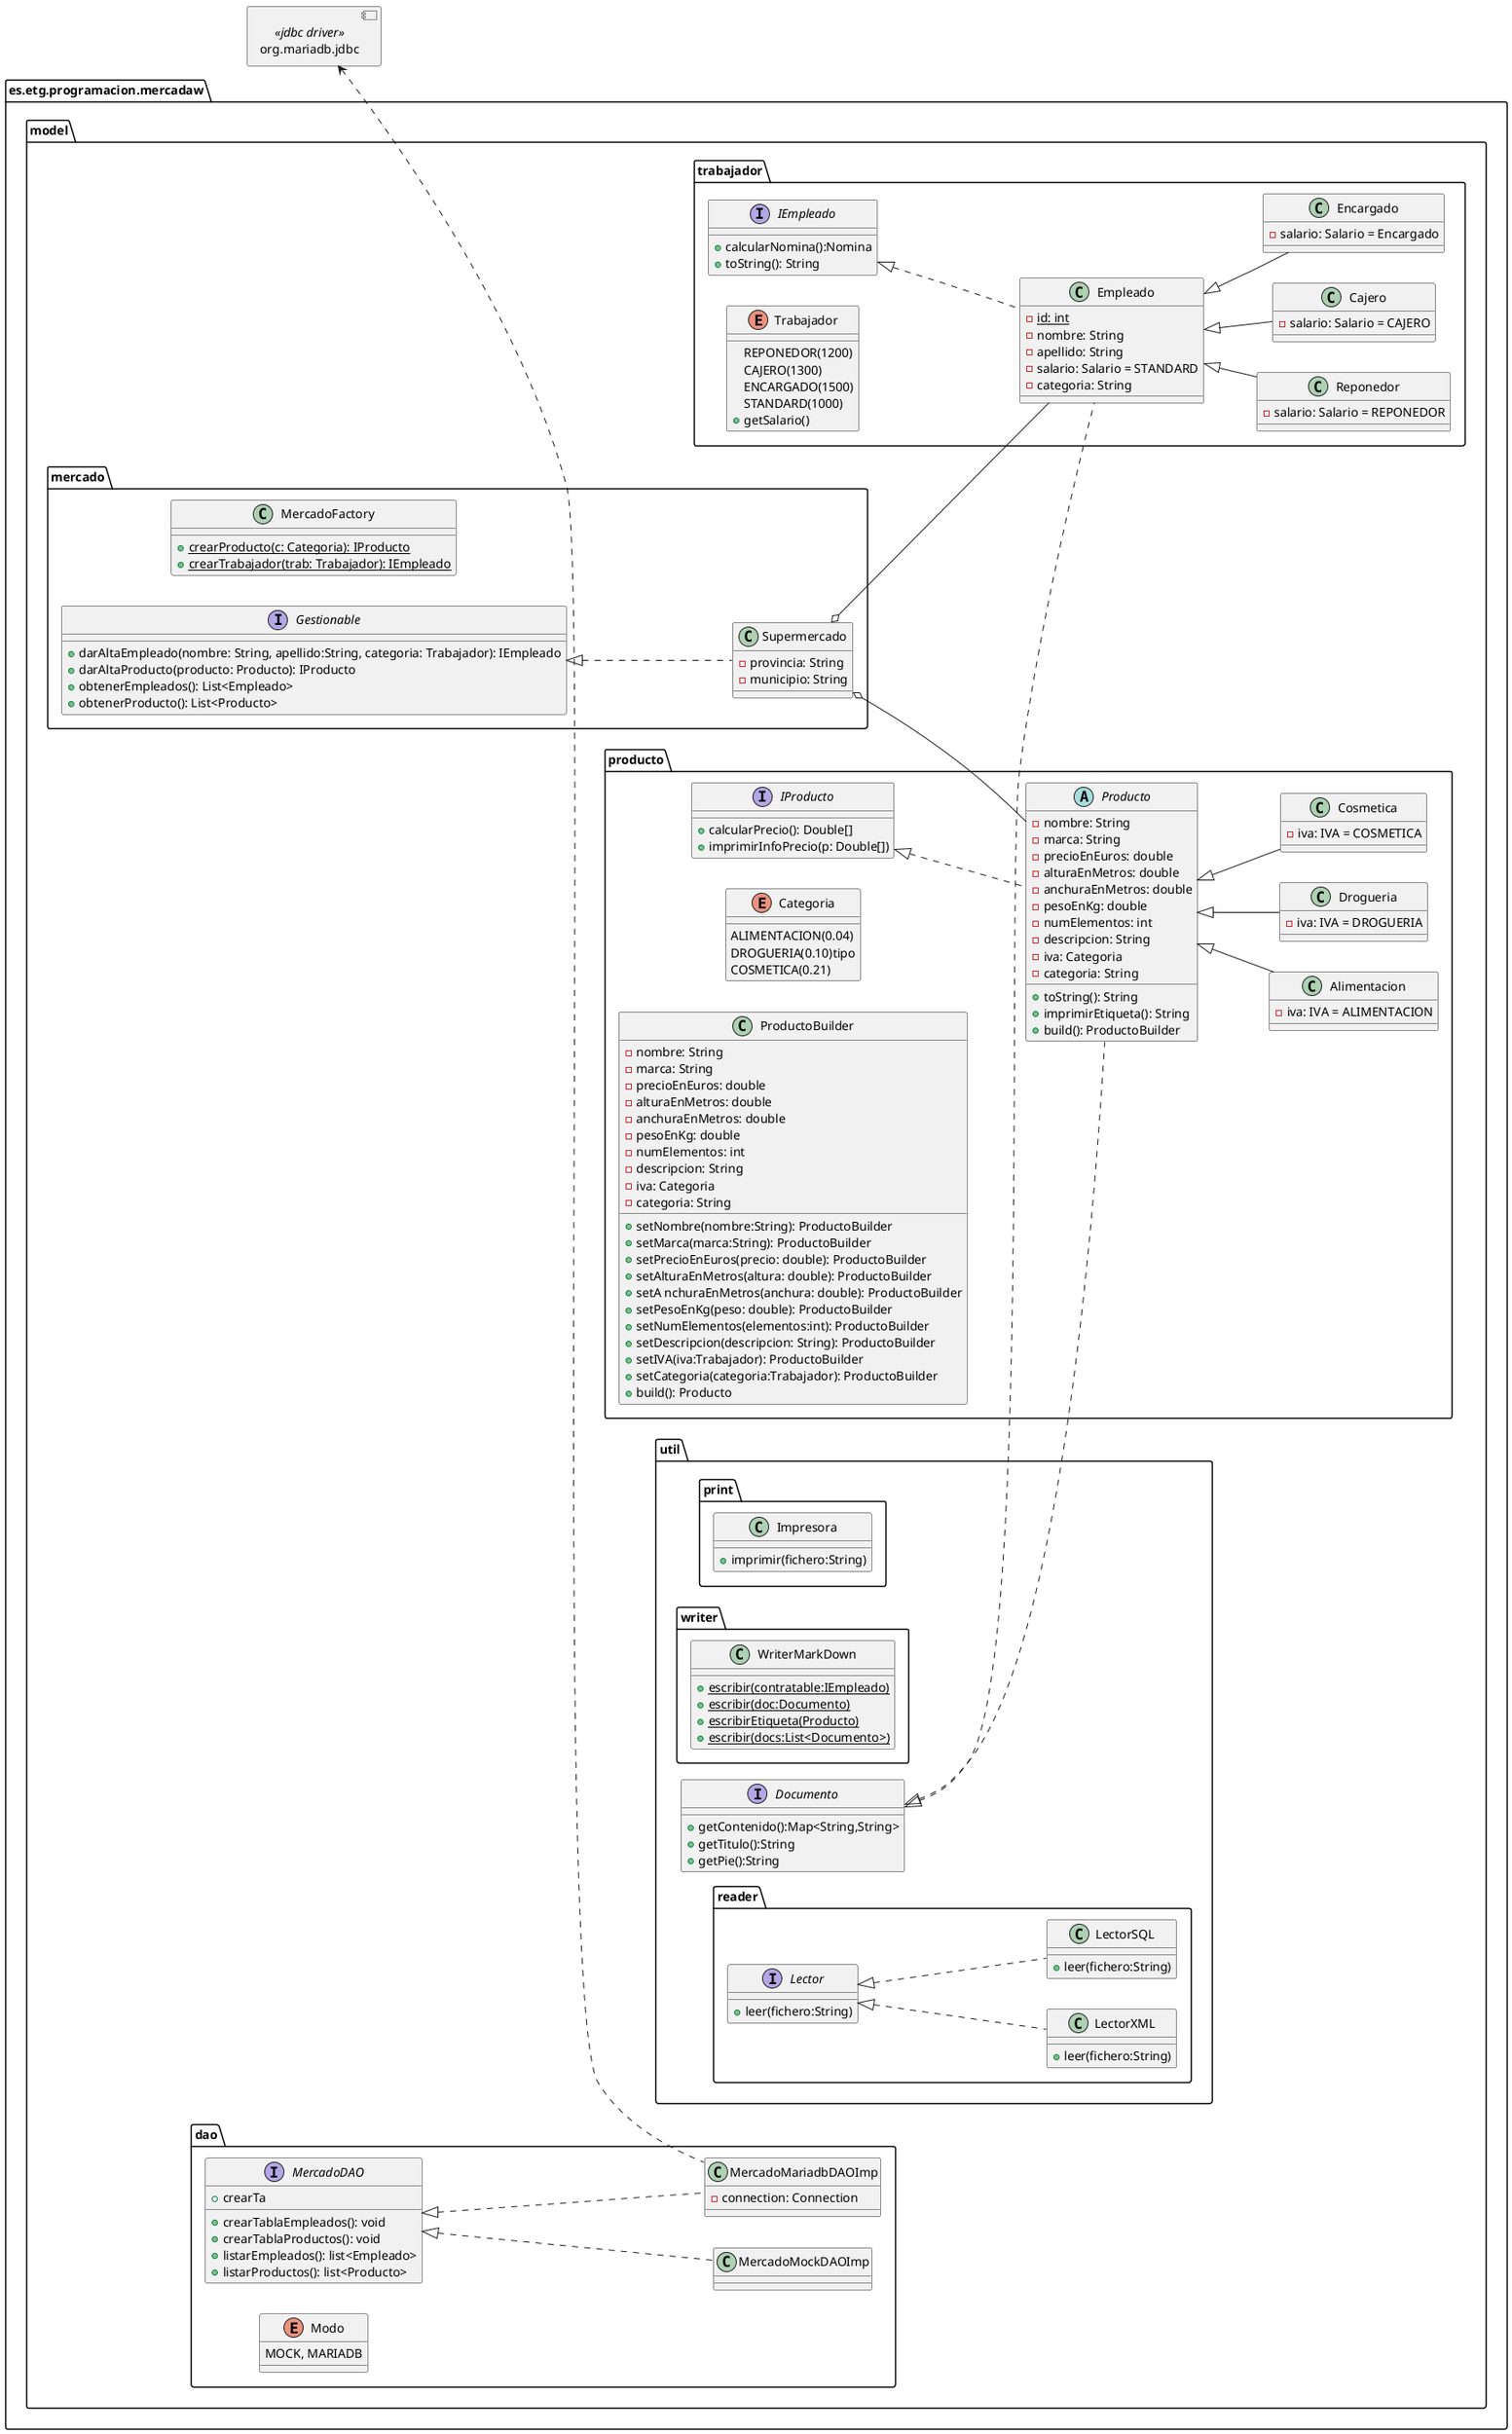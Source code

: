 @startuml Diagrama clases Mercado
set separator none
allow_mixing
left to right direction
package es.etg.programacion.mercadaw{
    package model{
        package mercado{
            class Supermercado{
                    -provincia: String
                    -municipio: String
            }       
             
            class MercadoFactory{
                +{static}crearProducto(c: Categoria): IProducto
                +{static}crearTrabajador(trab: Trabajador): IEmpleado
            }
            interface Gestionable{
                +darAltaEmpleado(nombre: String, apellido:String, categoria: Trabajador): IEmpleado
                +darAltaProducto(producto: Producto): IProducto
                +obtenerEmpleados(): List<Empleado>
                +obtenerProducto(): List<Producto>

            }
        }
        package producto{
            abstract Producto{
                -nombre: String
                -marca: String
                -precioEnEuros: double
                -alturaEnMetros: double
                -anchuraEnMetros: double
                -pesoEnKg: double
                -numElementos: int
                -descripcion: String
                -iva: Categoria
                -categoria: String
                +toString(): String
                +imprimirEtiqueta(): String
                +build(): ProductoBuilder
            }

            interface IProducto{
                +calcularPrecio(): Double[]
                +imprimirInfoPrecio(p: Double[])
            }
                
            class Alimentacion{
                -iva: IVA = ALIMENTACION
            }
            class Drogueria{
                -iva: IVA = DROGUERIA
            }

            class Cosmetica{
                -iva: IVA = COSMETICA
            }
            enum Categoria{
                ALIMENTACION(0.04)
                DROGUERIA(0.10)tipo
                COSMETICA(0.21)

            }
            class ProductoBuilder{
                -nombre: String
                -marca: String
                -precioEnEuros: double
                -alturaEnMetros: double
                -anchuraEnMetros: double
                -pesoEnKg: double
                -numElementos: int
                -descripcion: String
                -iva: Categoria
                -categoria: String
                +setNombre(nombre:String): ProductoBuilder
                +setMarca(marca:String): ProductoBuilder
                +setPrecioEnEuros(precio: double): ProductoBuilder
                +setAlturaEnMetros(altura: double): ProductoBuilder
                +setA nchuraEnMetros(anchura: double): ProductoBuilder
                +setPesoEnKg(peso: double): ProductoBuilder
                +setNumElementos(elementos:int): ProductoBuilder
                +setDescripcion(descripcion: String): ProductoBuilder
                +setIVA(iva:Trabajador): ProductoBuilder
                +setCategoria(categoria:Trabajador): ProductoBuilder
                +build(): Producto
            }
        }
        package trabajador{
            class Empleado{
                -{static} id: int
                -nombre: String
                -apellido: String
                -salario: Salario = STANDARD
                -categoria: String
            }
            class Reponedor{
                -salario: Salario = REPONEDOR
            }
            class Cajero{
                -salario: Salario = CAJERO
            }
            class Encargado{
                -salario: Salario = Encargado
            }

            interface IEmpleado{
                +calcularNomina():Nomina
                +toString(): String
            }
            enum Trabajador {
                REPONEDOR(1200)
                CAJERO(1300)
                ENCARGADO(1500)
                STANDARD(1000)
                +getSalario()
            }
            }
        
        package util{
            interface Documento{
                +getContenido():Map<String,String>
                +getTitulo():String
                +getPie():String
            }
        package print{
            class Impresora{
                +imprimir(fichero:String)
            }
            }
        package writer{
            class WriterMarkDown{
                +{static}escribir(contratable:IEmpleado)
                +{static}escribir(doc:Documento)
                +{static}escribirEtiqueta(Producto)
                +{static}escribir(docs:List<Documento>)
                }
            }
        package reader{
            interface Lector{
                +leer(fichero:String)
            }
            class LectorXML{
                +leer(fichero:String)
            }
            class LectorSQL{
                +leer(fichero:String)
            }
                Lector <|.. LectorXML
                Lector <|.. LectorSQL
            }
        Documento <|.. Producto
        Documento <|.. Empleado
        }
        package dao{
            interface MercadoDAO{
                +crearTablaEmpleados(): void
                +crearTablaProductos(): void
                +crearTa

                +listarEmpleados(): list<Empleado>
                +listarProductos(): list<Producto>


            }
            class MercadoMariadbDAOImp{
                -connection: Connection
            }
            class MercadoMockDAOImp{

            }
            enum Modo{
                MOCK, MARIADB
            }
        
        MercadoDAO <|.. MercadoMariadbDAOImp
        MercadoDAO <|.. MercadoMockDAOImp
        }
         
    }
} 
component "org.mariadb.jdbc"<<jdbc driver>> 

"org.mariadb.jdbc" <.. MercadoMariadbDAOImp




Supermercado o-- Producto
Supermercado o-- Empleado
IProducto <|.. Producto
Producto <|-- Alimentacion
Producto <|-- Drogueria
Producto <|-- Cosmetica
Empleado <|-- Reponedor
Empleado <|-- Cajero
Empleado <|-- Encargado
Gestionable <|.. Supermercado
IEmpleado <|.. Empleado


@enduml

@startuml Diagrama clases lector
set separator none
package es.etg.daw{

}

@enduml
